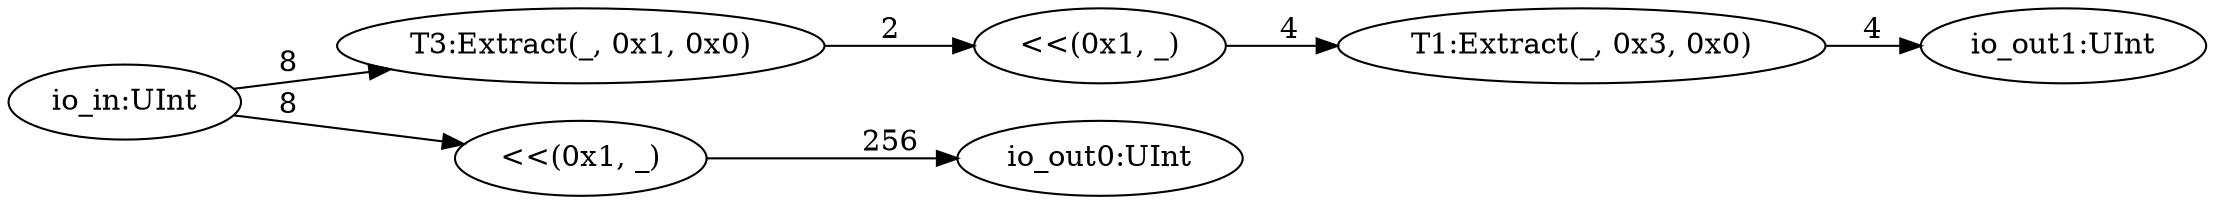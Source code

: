 digraph ZeroWidthTest_UIntToOHComp_1{
rankdir = LR;
  io_out1[label="io_out1:UInt"];
  T1[label="T1:Extract(_, 0x3, 0x0)"];
  T2[label="<<(0x1, _)"];
  T3[label="T3:Extract(_, 0x1, 0x0)"];
  io_in[label="io_in:UInt"];
  io_out0[label="io_out0:UInt"];
  T0[label="<<(0x1, _)"];
  T1 -> io_out1[label="4"];
  T2 -> T1[label="4"];
  T3 -> T2[label="2"];
  io_in -> T3[label="8"];
  T0 -> io_out0[label="256"];
  io_in -> T0[label="8"];
}
